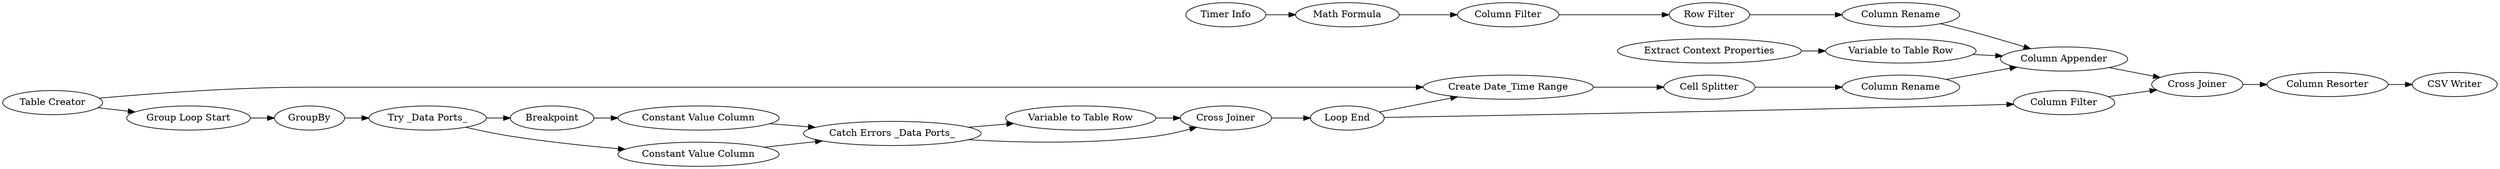 digraph {
	"-1743960326674769277_92" [label="Column Filter"]
	"-1743960326674769277_78" [label="Variable to Table Row"]
	"3178467479737821977_88" [label="Column Appender"]
	"-1743960326674769277_76" [label="Loop End"]
	"-1743960326674769277_72" [label=Breakpoint]
	"-1743960326674769277_71" [label="Try _Data Ports_"]
	"3178467479737821977_9" [label="Variable to Table Row"]
	"3178467479737821977_80" [label="Create Date_Time Range"]
	"3178467479737821977_15" [label="Extract Context Properties"]
	"-1743960326674769277_73" [label="Constant Value Column"]
	"-1743960326674769277_77" [label=GroupBy]
	"-1743960326674769277_91" [label="Cross Joiner"]
	"3178467479737821977_84" [label="Column Filter"]
	"-1743960326674769277_74" [label="Constant Value Column"]
	"-1743960326674769277_95" [label="CSV Writer"]
	"3178467479737821977_85" [label="Row Filter"]
	"3178467479737821977_82" [label="Timer Info"]
	"3178467479737821977_87" [label="Cell Splitter"]
	"-1743960326674769277_79" [label="Cross Joiner"]
	"3178467479737821977_90" [label="Column Rename"]
	"3178467479737821977_83" [label="Math Formula"]
	"-1743960326674769277_69" [label="Table Creator"]
	"3178467479737821977_89" [label="Column Rename"]
	"-1743960326674769277_94" [label="Column Resorter"]
	"-1743960326674769277_75" [label="Catch Errors _Data Ports_"]
	"-1743960326674769277_90" [label="Group Loop Start"]
	"3178467479737821977_80" -> "3178467479737821977_87"
	"-1743960326674769277_76" -> "-1743960326674769277_92"
	"3178467479737821977_87" -> "3178467479737821977_90"
	"-1743960326674769277_77" -> "-1743960326674769277_71"
	"3178467479737821977_90" -> "3178467479737821977_88"
	"3178467479737821977_84" -> "3178467479737821977_85"
	"-1743960326674769277_75" -> "-1743960326674769277_78"
	"-1743960326674769277_90" -> "-1743960326674769277_77"
	"-1743960326674769277_71" -> "-1743960326674769277_74"
	"3178467479737821977_88" -> "-1743960326674769277_91"
	"-1743960326674769277_94" -> "-1743960326674769277_95"
	"3178467479737821977_9" -> "3178467479737821977_88"
	"-1743960326674769277_78" -> "-1743960326674769277_79"
	"-1743960326674769277_71" -> "-1743960326674769277_72"
	"-1743960326674769277_91" -> "-1743960326674769277_94"
	"-1743960326674769277_73" -> "-1743960326674769277_75"
	"3178467479737821977_83" -> "3178467479737821977_84"
	"3178467479737821977_89" -> "3178467479737821977_88"
	"-1743960326674769277_72" -> "-1743960326674769277_73"
	"-1743960326674769277_69" -> "3178467479737821977_80"
	"3178467479737821977_85" -> "3178467479737821977_89"
	"-1743960326674769277_69" -> "-1743960326674769277_90"
	"-1743960326674769277_75" -> "-1743960326674769277_79"
	"-1743960326674769277_74" -> "-1743960326674769277_75"
	"-1743960326674769277_76" -> "3178467479737821977_80"
	"-1743960326674769277_92" -> "-1743960326674769277_91"
	"3178467479737821977_15" -> "3178467479737821977_9"
	"3178467479737821977_82" -> "3178467479737821977_83"
	"-1743960326674769277_79" -> "-1743960326674769277_76"
	rankdir=LR
}
